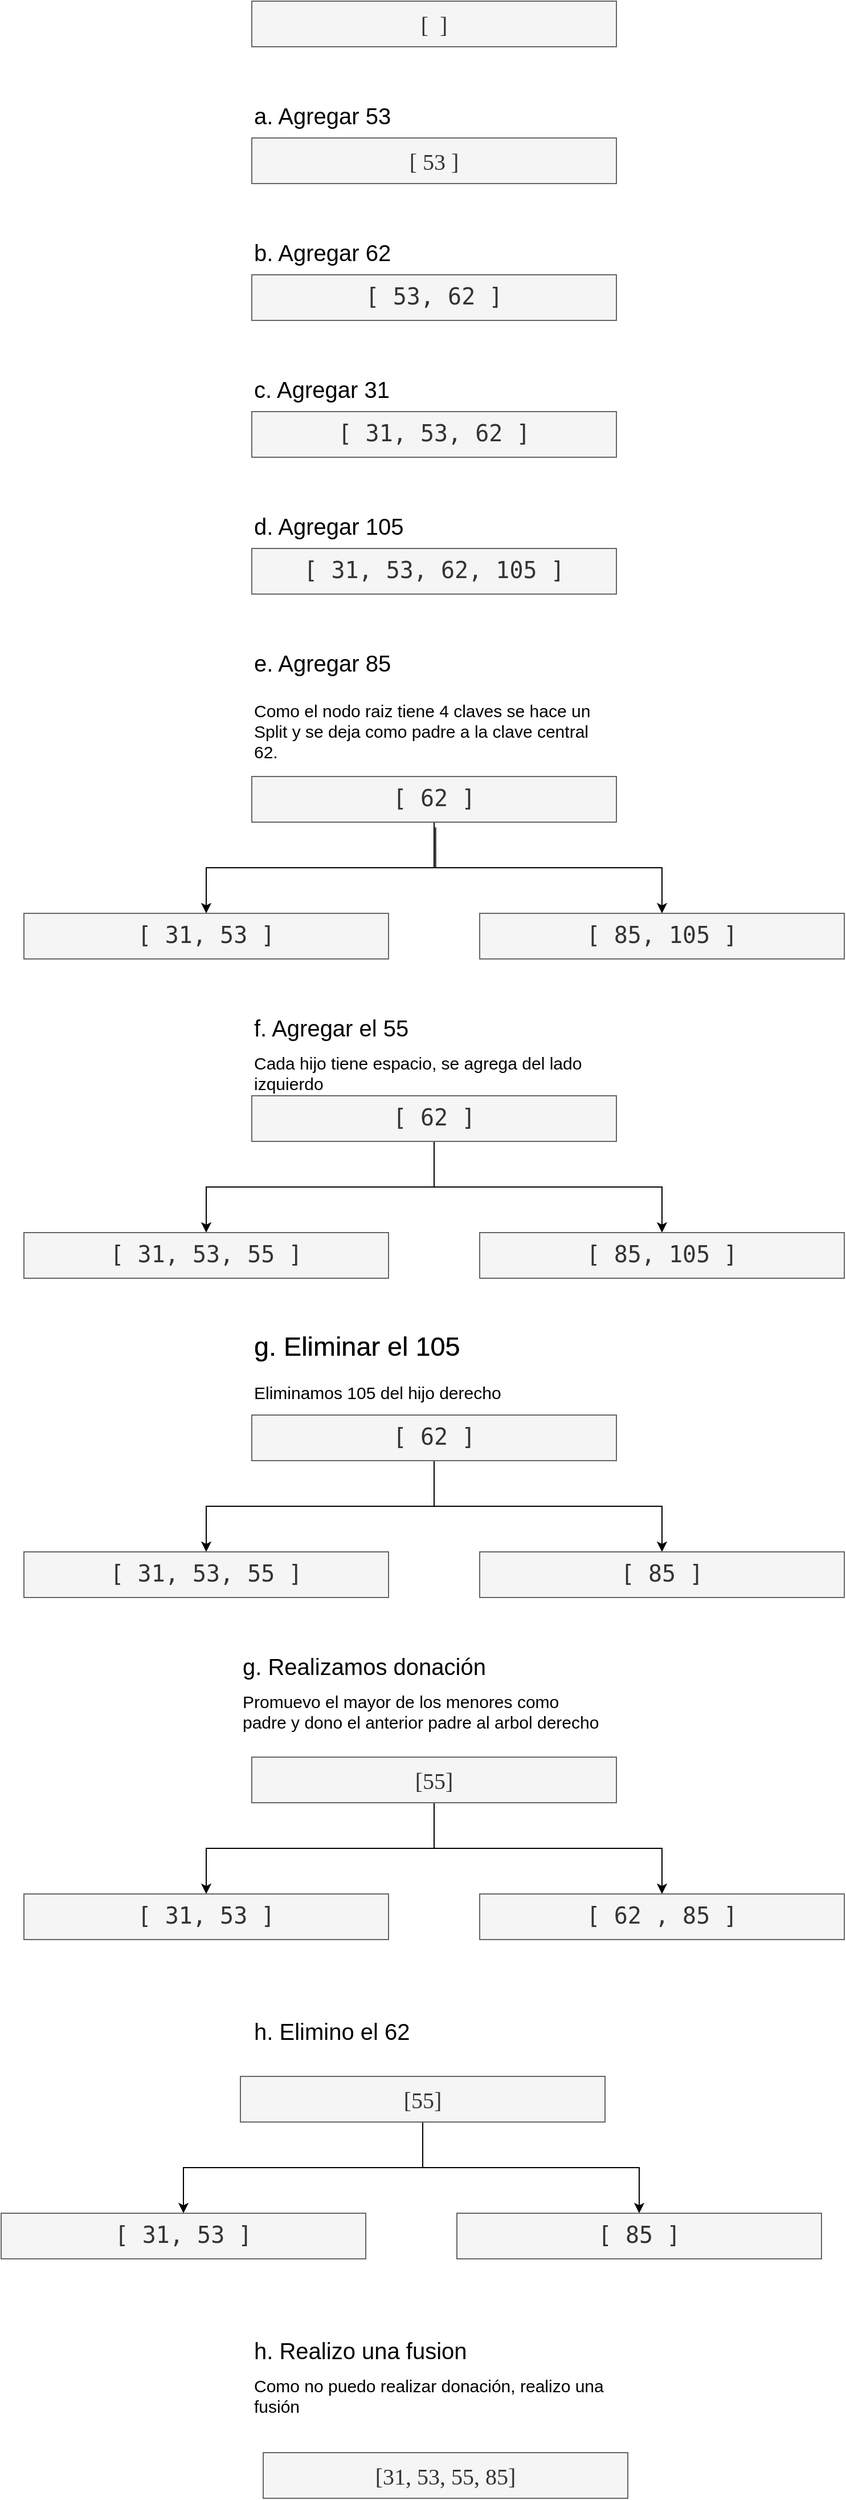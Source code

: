 <mxfile version="24.6.1" type="device">
  <diagram name="Page-1" id="Mg-w1ocDhV4yeSpSVFJD">
    <mxGraphModel dx="1674" dy="780" grid="1" gridSize="10" guides="1" tooltips="1" connect="1" arrows="1" fold="1" page="1" pageScale="1" pageWidth="1200" pageHeight="1920" math="0" shadow="0">
      <root>
        <mxCell id="0" />
        <mxCell id="1" parent="0" />
        <mxCell id="c5_7h0qf2dceUBtzriQi-1" value="[ 53 ]" style="text;html=1;align=center;verticalAlign=middle;whiteSpace=wrap;rounded=0;fillColor=#f5f5f5;fontColor=#333333;strokeColor=#666666;fontFamily=Lucida Console;horizontal=1;fontSize=20;" parent="1" vertex="1">
          <mxGeometry x="280" y="160" width="320" height="40" as="geometry" />
        </mxCell>
        <mxCell id="c5_7h0qf2dceUBtzriQi-3" value="&lt;pre&gt;&lt;div class=&quot;dark bg-gray-950 rounded-md border-[0.5px] border-token-border-medium&quot;&gt;&lt;div dir=&quot;ltr&quot; class=&quot;overflow-y-auto p-4&quot;&gt;&lt;code class=&quot;!whitespace-pre hljs language-css&quot;&gt;&lt;span class=&quot;hljs-selector-attr&quot;&gt;[ 53, 62 ]&lt;/span&gt;&lt;br/&gt;&lt;/code&gt;&lt;/div&gt;&lt;/div&gt;&lt;/pre&gt;&lt;h3&gt;&lt;/h3&gt;" style="text;html=1;align=center;verticalAlign=middle;whiteSpace=wrap;rounded=0;fillColor=#f5f5f5;fontColor=#333333;strokeColor=#666666;fontFamily=Lucida Console;horizontal=1;fontSize=20;" parent="1" vertex="1">
          <mxGeometry x="280" y="280" width="320" height="40" as="geometry" />
        </mxCell>
        <mxCell id="c5_7h0qf2dceUBtzriQi-5" value="&lt;pre&gt;&lt;div class=&quot;dark bg-gray-950 rounded-md border-[0.5px] border-token-border-medium&quot;&gt;&lt;div dir=&quot;ltr&quot; class=&quot;overflow-y-auto p-4&quot;&gt;&lt;code class=&quot;!whitespace-pre hljs language-css&quot;&gt;&lt;span class=&quot;hljs-selector-attr&quot;&gt;[ 31, 53, 62 ]&lt;/span&gt;&lt;br&gt;&lt;/code&gt;&lt;/div&gt;&lt;/div&gt;&lt;/pre&gt;&lt;h3&gt;&lt;/h3&gt;" style="text;html=1;align=center;verticalAlign=middle;whiteSpace=wrap;rounded=0;fillColor=#f5f5f5;fontColor=#333333;strokeColor=#666666;fontFamily=Lucida Console;horizontal=1;fontSize=20;" parent="1" vertex="1">
          <mxGeometry x="280" y="400" width="320" height="40" as="geometry" />
        </mxCell>
        <mxCell id="c5_7h0qf2dceUBtzriQi-6" value="&lt;pre&gt;&lt;div class=&quot;dark bg-gray-950 rounded-md border-[0.5px] border-token-border-medium&quot;&gt;&lt;div dir=&quot;ltr&quot; class=&quot;overflow-y-auto p-4&quot;&gt;&lt;code class=&quot;!whitespace-pre hljs language-css&quot;&gt;&lt;pre&gt;&lt;div class=&quot;dark bg-gray-950 rounded-md border-[0.5px] border-token-border-medium&quot;&gt;&lt;div dir=&quot;ltr&quot; class=&quot;overflow-y-auto p-4&quot;&gt;&lt;code class=&quot;!whitespace-pre hljs language-css&quot;&gt;&lt;span class=&quot;hljs-selector-attr&quot;&gt;[ 31, 53, 62, 105 ]&lt;/span&gt;&lt;br/&gt;&lt;/code&gt;&lt;/div&gt;&lt;/div&gt;&lt;/pre&gt;&lt;h3&gt;&lt;/h3&gt;&lt;/code&gt;&lt;/div&gt;&lt;/div&gt;&lt;/pre&gt;&lt;h3&gt;&lt;/h3&gt;" style="text;html=1;align=center;verticalAlign=middle;whiteSpace=wrap;rounded=0;fillColor=#f5f5f5;fontColor=#333333;strokeColor=#666666;fontFamily=Lucida Console;horizontal=1;fontSize=20;" parent="1" vertex="1">
          <mxGeometry x="280" y="520" width="320" height="40" as="geometry" />
        </mxCell>
        <mxCell id="c5_7h0qf2dceUBtzriQi-10" style="edgeStyle=orthogonalEdgeStyle;rounded=0;orthogonalLoop=1;jettySize=auto;html=1;exitX=0.504;exitY=1.115;exitDx=0;exitDy=0;entryX=0.5;entryY=0;entryDx=0;entryDy=0;exitPerimeter=0;" parent="1" source="c5_7h0qf2dceUBtzriQi-7" target="c5_7h0qf2dceUBtzriQi-8" edge="1">
          <mxGeometry relative="1" as="geometry">
            <mxPoint x="440.0" y="760" as="sourcePoint" />
          </mxGeometry>
        </mxCell>
        <mxCell id="c5_7h0qf2dceUBtzriQi-11" style="edgeStyle=orthogonalEdgeStyle;rounded=0;orthogonalLoop=1;jettySize=auto;html=1;exitX=0.5;exitY=1;exitDx=0;exitDy=0;entryX=0.5;entryY=0;entryDx=0;entryDy=0;" parent="1" source="c5_7h0qf2dceUBtzriQi-7" target="c5_7h0qf2dceUBtzriQi-9" edge="1">
          <mxGeometry relative="1" as="geometry">
            <mxPoint x="440.0" y="760" as="sourcePoint" />
          </mxGeometry>
        </mxCell>
        <mxCell id="c5_7h0qf2dceUBtzriQi-7" value="&lt;pre&gt;&lt;div class=&quot;dark bg-gray-950 rounded-md border-[0.5px] border-token-border-medium&quot;&gt;&lt;div dir=&quot;ltr&quot; class=&quot;overflow-y-auto p-4&quot;&gt;&lt;code class=&quot;!whitespace-pre hljs language-css&quot;&gt;&lt;pre&gt;&lt;div class=&quot;dark bg-gray-950 rounded-md border-[0.5px] border-token-border-medium&quot;&gt;&lt;div dir=&quot;ltr&quot; class=&quot;overflow-y-auto p-4&quot;&gt;&lt;code class=&quot;!whitespace-pre hljs language-css&quot;&gt;&lt;span class=&quot;hljs-selector-attr&quot;&gt;[ 62 ]&lt;/span&gt;&lt;br&gt;&lt;/code&gt;&lt;/div&gt;&lt;/div&gt;&lt;/pre&gt;&lt;h3&gt;&lt;/h3&gt;&lt;/code&gt;&lt;/div&gt;&lt;/div&gt;&lt;/pre&gt;&lt;h3&gt;&lt;/h3&gt;" style="text;html=1;align=center;verticalAlign=middle;whiteSpace=wrap;rounded=0;fillColor=#f5f5f5;fontColor=#333333;strokeColor=#666666;fontFamily=Lucida Console;horizontal=1;fontSize=20;" parent="1" vertex="1">
          <mxGeometry x="280" y="720" width="320" height="40" as="geometry" />
        </mxCell>
        <mxCell id="c5_7h0qf2dceUBtzriQi-8" value="&lt;pre&gt;&lt;div class=&quot;dark bg-gray-950 rounded-md border-[0.5px] border-token-border-medium&quot;&gt;&lt;div dir=&quot;ltr&quot; class=&quot;overflow-y-auto p-4&quot;&gt;&lt;code class=&quot;!whitespace-pre hljs language-css&quot;&gt;&lt;pre&gt;&lt;div class=&quot;dark bg-gray-950 rounded-md border-[0.5px] border-token-border-medium&quot;&gt;&lt;div dir=&quot;ltr&quot; class=&quot;overflow-y-auto p-4&quot;&gt;&lt;code class=&quot;!whitespace-pre hljs language-css&quot;&gt;&lt;span class=&quot;hljs-selector-attr&quot;&gt;[ 31, 53 ]&lt;/span&gt;&lt;br&gt;&lt;/code&gt;&lt;/div&gt;&lt;/div&gt;&lt;/pre&gt;&lt;h3&gt;&lt;/h3&gt;&lt;/code&gt;&lt;/div&gt;&lt;/div&gt;&lt;/pre&gt;&lt;h3&gt;&lt;/h3&gt;" style="text;html=1;align=center;verticalAlign=middle;whiteSpace=wrap;rounded=0;fillColor=#f5f5f5;fontColor=#333333;strokeColor=#666666;fontFamily=Lucida Console;horizontal=1;fontSize=20;" parent="1" vertex="1">
          <mxGeometry x="80" y="840" width="320" height="40" as="geometry" />
        </mxCell>
        <mxCell id="c5_7h0qf2dceUBtzriQi-9" value="&lt;pre&gt;&lt;div class=&quot;dark bg-gray-950 rounded-md border-[0.5px] border-token-border-medium&quot;&gt;&lt;div dir=&quot;ltr&quot; class=&quot;overflow-y-auto p-4&quot;&gt;&lt;code class=&quot;!whitespace-pre hljs language-css&quot;&gt;&lt;pre&gt;&lt;div class=&quot;dark bg-gray-950 rounded-md border-[0.5px] border-token-border-medium&quot;&gt;&lt;div dir=&quot;ltr&quot; class=&quot;overflow-y-auto p-4&quot;&gt;&lt;code class=&quot;!whitespace-pre hljs language-css&quot;&gt;&lt;span class=&quot;hljs-selector-attr&quot;&gt;[ 85, 105 ]&lt;/span&gt;&lt;br&gt;&lt;/code&gt;&lt;/div&gt;&lt;/div&gt;&lt;/pre&gt;&lt;h3&gt;&lt;/h3&gt;&lt;/code&gt;&lt;/div&gt;&lt;/div&gt;&lt;/pre&gt;&lt;h3&gt;&lt;/h3&gt;" style="text;html=1;align=center;verticalAlign=middle;whiteSpace=wrap;rounded=0;fillColor=#f5f5f5;fontColor=#333333;strokeColor=#666666;fontFamily=Lucida Console;horizontal=1;fontSize=20;" parent="1" vertex="1">
          <mxGeometry x="480" y="840" width="320" height="40" as="geometry" />
        </mxCell>
        <mxCell id="c5_7h0qf2dceUBtzriQi-13" style="edgeStyle=orthogonalEdgeStyle;rounded=0;orthogonalLoop=1;jettySize=auto;html=1;exitX=0.5;exitY=1;exitDx=0;exitDy=0;entryX=0.5;entryY=0;entryDx=0;entryDy=0;" parent="1" source="c5_7h0qf2dceUBtzriQi-15" target="c5_7h0qf2dceUBtzriQi-16" edge="1">
          <mxGeometry relative="1" as="geometry" />
        </mxCell>
        <mxCell id="c5_7h0qf2dceUBtzriQi-14" style="edgeStyle=orthogonalEdgeStyle;rounded=0;orthogonalLoop=1;jettySize=auto;html=1;exitX=0.5;exitY=1;exitDx=0;exitDy=0;entryX=0.5;entryY=0;entryDx=0;entryDy=0;" parent="1" source="c5_7h0qf2dceUBtzriQi-15" target="c5_7h0qf2dceUBtzriQi-17" edge="1">
          <mxGeometry relative="1" as="geometry" />
        </mxCell>
        <mxCell id="c5_7h0qf2dceUBtzriQi-15" value="&lt;pre&gt;&lt;div class=&quot;dark bg-gray-950 rounded-md border-[0.5px] border-token-border-medium&quot;&gt;&lt;div dir=&quot;ltr&quot; class=&quot;overflow-y-auto p-4&quot;&gt;&lt;code class=&quot;!whitespace-pre hljs language-css&quot;&gt;&lt;pre&gt;&lt;div class=&quot;dark bg-gray-950 rounded-md border-[0.5px] border-token-border-medium&quot;&gt;&lt;div dir=&quot;ltr&quot; class=&quot;overflow-y-auto p-4&quot;&gt;&lt;code class=&quot;!whitespace-pre hljs language-css&quot;&gt;&lt;span class=&quot;hljs-selector-attr&quot;&gt;[ 62 ]&lt;/span&gt;&lt;br&gt;&lt;/code&gt;&lt;/div&gt;&lt;/div&gt;&lt;/pre&gt;&lt;h3&gt;&lt;/h3&gt;&lt;/code&gt;&lt;/div&gt;&lt;/div&gt;&lt;/pre&gt;&lt;h3&gt;&lt;/h3&gt;" style="text;html=1;align=center;verticalAlign=middle;whiteSpace=wrap;rounded=0;fillColor=#f5f5f5;fontColor=#333333;strokeColor=#666666;fontFamily=Lucida Console;horizontal=1;fontSize=20;" parent="1" vertex="1">
          <mxGeometry x="280" y="1000" width="320" height="40" as="geometry" />
        </mxCell>
        <mxCell id="c5_7h0qf2dceUBtzriQi-16" value="&lt;pre&gt;&lt;div class=&quot;dark bg-gray-950 rounded-md border-[0.5px] border-token-border-medium&quot;&gt;&lt;div dir=&quot;ltr&quot; class=&quot;overflow-y-auto p-4&quot;&gt;&lt;code class=&quot;!whitespace-pre hljs language-css&quot;&gt;&lt;pre&gt;&lt;div class=&quot;dark bg-gray-950 rounded-md border-[0.5px] border-token-border-medium&quot;&gt;&lt;div dir=&quot;ltr&quot; class=&quot;overflow-y-auto p-4&quot;&gt;&lt;code class=&quot;!whitespace-pre hljs language-css&quot;&gt;&lt;span class=&quot;hljs-selector-attr&quot;&gt;[ 31, 53, 55 ]&lt;/span&gt;&lt;br&gt;&lt;/code&gt;&lt;/div&gt;&lt;/div&gt;&lt;/pre&gt;&lt;h3&gt;&lt;/h3&gt;&lt;/code&gt;&lt;/div&gt;&lt;/div&gt;&lt;/pre&gt;&lt;h3&gt;&lt;/h3&gt;" style="text;html=1;align=center;verticalAlign=middle;whiteSpace=wrap;rounded=0;fillColor=#f5f5f5;fontColor=#333333;strokeColor=#666666;fontFamily=Lucida Console;horizontal=1;fontSize=20;" parent="1" vertex="1">
          <mxGeometry x="80" y="1120" width="320" height="40" as="geometry" />
        </mxCell>
        <mxCell id="c5_7h0qf2dceUBtzriQi-17" value="&lt;pre&gt;&lt;div class=&quot;dark bg-gray-950 rounded-md border-[0.5px] border-token-border-medium&quot;&gt;&lt;div dir=&quot;ltr&quot; class=&quot;overflow-y-auto p-4&quot;&gt;&lt;code class=&quot;!whitespace-pre hljs language-css&quot;&gt;&lt;pre&gt;&lt;div class=&quot;dark bg-gray-950 rounded-md border-[0.5px] border-token-border-medium&quot;&gt;&lt;div dir=&quot;ltr&quot; class=&quot;overflow-y-auto p-4&quot;&gt;&lt;code class=&quot;!whitespace-pre hljs language-css&quot;&gt;&lt;span class=&quot;hljs-selector-attr&quot;&gt;[ 85, 105 ]&lt;/span&gt;&lt;br&gt;&lt;/code&gt;&lt;/div&gt;&lt;/div&gt;&lt;/pre&gt;&lt;h3&gt;&lt;/h3&gt;&lt;/code&gt;&lt;/div&gt;&lt;/div&gt;&lt;/pre&gt;&lt;h3&gt;&lt;/h3&gt;" style="text;html=1;align=center;verticalAlign=middle;whiteSpace=wrap;rounded=0;fillColor=#f5f5f5;fontColor=#333333;strokeColor=#666666;fontFamily=Lucida Console;horizontal=1;fontSize=20;" parent="1" vertex="1">
          <mxGeometry x="480" y="1120" width="320" height="40" as="geometry" />
        </mxCell>
        <mxCell id="c5_7h0qf2dceUBtzriQi-18" style="edgeStyle=orthogonalEdgeStyle;rounded=0;orthogonalLoop=1;jettySize=auto;html=1;exitX=0.5;exitY=1.115;exitDx=0;exitDy=0;entryX=0.5;entryY=0;entryDx=0;entryDy=0;exitPerimeter=0;" parent="1" source="c5_7h0qf2dceUBtzriQi-20" target="c5_7h0qf2dceUBtzriQi-21" edge="1">
          <mxGeometry relative="1" as="geometry">
            <mxPoint x="440.0" y="1350" as="sourcePoint" />
          </mxGeometry>
        </mxCell>
        <mxCell id="c5_7h0qf2dceUBtzriQi-19" style="edgeStyle=orthogonalEdgeStyle;rounded=0;orthogonalLoop=1;jettySize=auto;html=1;exitX=0.5;exitY=1;exitDx=0;exitDy=0;entryX=0.5;entryY=0;entryDx=0;entryDy=0;" parent="1" source="c5_7h0qf2dceUBtzriQi-20" target="c5_7h0qf2dceUBtzriQi-22" edge="1">
          <mxGeometry relative="1" as="geometry">
            <mxPoint x="440.0" y="1350" as="sourcePoint" />
          </mxGeometry>
        </mxCell>
        <mxCell id="c5_7h0qf2dceUBtzriQi-20" value="&lt;pre&gt;&lt;div class=&quot;dark bg-gray-950 rounded-md border-[0.5px] border-token-border-medium&quot;&gt;&lt;div dir=&quot;ltr&quot; class=&quot;overflow-y-auto p-4&quot;&gt;&lt;code class=&quot;!whitespace-pre hljs language-css&quot;&gt;&lt;pre&gt;&lt;div class=&quot;dark bg-gray-950 rounded-md border-[0.5px] border-token-border-medium&quot;&gt;&lt;div dir=&quot;ltr&quot; class=&quot;overflow-y-auto p-4&quot;&gt;&lt;code class=&quot;!whitespace-pre hljs language-css&quot;&gt;&lt;span class=&quot;hljs-selector-attr&quot;&gt;[ 62 ]&lt;/span&gt;&lt;br&gt;&lt;/code&gt;&lt;/div&gt;&lt;/div&gt;&lt;/pre&gt;&lt;h3&gt;&lt;/h3&gt;&lt;/code&gt;&lt;/div&gt;&lt;/div&gt;&lt;/pre&gt;&lt;h3&gt;&lt;/h3&gt;" style="text;html=1;align=center;verticalAlign=middle;whiteSpace=wrap;rounded=0;fillColor=#f5f5f5;fontColor=#333333;strokeColor=#666666;fontFamily=Lucida Console;horizontal=1;fontSize=20;" parent="1" vertex="1">
          <mxGeometry x="280" y="1280" width="320" height="40" as="geometry" />
        </mxCell>
        <mxCell id="c5_7h0qf2dceUBtzriQi-21" value="&lt;pre&gt;&lt;div class=&quot;dark bg-gray-950 rounded-md border-[0.5px] border-token-border-medium&quot;&gt;&lt;div dir=&quot;ltr&quot; class=&quot;overflow-y-auto p-4&quot;&gt;&lt;code class=&quot;!whitespace-pre hljs language-css&quot;&gt;&lt;pre&gt;&lt;div class=&quot;dark bg-gray-950 rounded-md border-[0.5px] border-token-border-medium&quot;&gt;&lt;div dir=&quot;ltr&quot; class=&quot;overflow-y-auto p-4&quot;&gt;&lt;code class=&quot;!whitespace-pre hljs language-css&quot;&gt;&lt;span class=&quot;hljs-selector-attr&quot;&gt;[ 31, 53, 55 ]&lt;/span&gt;&lt;br&gt;&lt;/code&gt;&lt;/div&gt;&lt;/div&gt;&lt;/pre&gt;&lt;h3&gt;&lt;/h3&gt;&lt;/code&gt;&lt;/div&gt;&lt;/div&gt;&lt;/pre&gt;&lt;h3&gt;&lt;/h3&gt;" style="text;html=1;align=center;verticalAlign=middle;whiteSpace=wrap;rounded=0;fillColor=#f5f5f5;fontColor=#333333;strokeColor=#666666;fontFamily=Lucida Console;horizontal=1;fontSize=20;" parent="1" vertex="1">
          <mxGeometry x="80" y="1400" width="320" height="40" as="geometry" />
        </mxCell>
        <mxCell id="c5_7h0qf2dceUBtzriQi-22" value="&lt;pre&gt;&lt;div class=&quot;dark bg-gray-950 rounded-md border-[0.5px] border-token-border-medium&quot;&gt;&lt;div dir=&quot;ltr&quot; class=&quot;overflow-y-auto p-4&quot;&gt;&lt;code class=&quot;!whitespace-pre hljs language-css&quot;&gt;&lt;pre&gt;&lt;div class=&quot;dark bg-gray-950 rounded-md border-[0.5px] border-token-border-medium&quot;&gt;&lt;div dir=&quot;ltr&quot; class=&quot;overflow-y-auto p-4&quot;&gt;&lt;code class=&quot;!whitespace-pre hljs language-css&quot;&gt;&lt;span class=&quot;hljs-selector-attr&quot;&gt;[ 85 ]&lt;/span&gt;&lt;br&gt;&lt;/code&gt;&lt;/div&gt;&lt;/div&gt;&lt;/pre&gt;&lt;h3&gt;&lt;/h3&gt;&lt;/code&gt;&lt;/div&gt;&lt;/div&gt;&lt;/pre&gt;&lt;h3&gt;&lt;/h3&gt;" style="text;html=1;align=center;verticalAlign=middle;whiteSpace=wrap;rounded=0;fillColor=#f5f5f5;fontColor=#333333;strokeColor=#666666;fontFamily=Lucida Console;horizontal=1;fontSize=20;" parent="1" vertex="1">
          <mxGeometry x="480" y="1400" width="320" height="40" as="geometry" />
        </mxCell>
        <mxCell id="c5_7h0qf2dceUBtzriQi-33" value="[&amp;nbsp; ]" style="text;html=1;align=center;verticalAlign=middle;whiteSpace=wrap;rounded=0;fillColor=#f5f5f5;fontColor=#333333;strokeColor=#666666;fontFamily=Lucida Console;horizontal=1;fontSize=20;" parent="1" vertex="1">
          <mxGeometry x="280" y="40" width="320" height="40" as="geometry" />
        </mxCell>
        <mxCell id="c5_7h0qf2dceUBtzriQi-34" value="&lt;div style=&quot;&quot;&gt;&lt;span style=&quot;background-color: initial;&quot;&gt;a. Agregar 53&lt;/span&gt;&lt;/div&gt;" style="text;html=1;align=left;verticalAlign=middle;whiteSpace=wrap;rounded=0;fontSize=20;" parent="1" vertex="1">
          <mxGeometry x="280" y="120" width="320" height="40" as="geometry" />
        </mxCell>
        <mxCell id="c5_7h0qf2dceUBtzriQi-35" value="&lt;div style=&quot;&quot;&gt;&lt;span style=&quot;background-color: initial;&quot;&gt;b. Agregar 62&lt;/span&gt;&lt;/div&gt;" style="text;html=1;align=left;verticalAlign=middle;whiteSpace=wrap;rounded=0;fontSize=20;" parent="1" vertex="1">
          <mxGeometry x="280" y="240" width="320" height="40" as="geometry" />
        </mxCell>
        <mxCell id="c5_7h0qf2dceUBtzriQi-36" value="&lt;div style=&quot;&quot;&gt;&lt;span style=&quot;background-color: initial;&quot;&gt;c. Agregar 31&lt;/span&gt;&lt;/div&gt;" style="text;html=1;align=left;verticalAlign=middle;whiteSpace=wrap;rounded=0;fontSize=20;" parent="1" vertex="1">
          <mxGeometry x="280" y="360" width="320" height="40" as="geometry" />
        </mxCell>
        <mxCell id="c5_7h0qf2dceUBtzriQi-37" value="&lt;div style=&quot;&quot;&gt;&lt;span style=&quot;background-color: initial;&quot;&gt;d. Agregar 105&lt;/span&gt;&lt;/div&gt;" style="text;html=1;align=left;verticalAlign=middle;whiteSpace=wrap;rounded=0;fontSize=20;" parent="1" vertex="1">
          <mxGeometry x="280" y="480" width="320" height="40" as="geometry" />
        </mxCell>
        <mxCell id="c5_7h0qf2dceUBtzriQi-38" value="&lt;div style=&quot;&quot;&gt;&lt;span style=&quot;background-color: initial;&quot;&gt;e. Agregar 85&lt;/span&gt;&lt;/div&gt;" style="text;html=1;align=left;verticalAlign=middle;whiteSpace=wrap;rounded=0;fontSize=20;" parent="1" vertex="1">
          <mxGeometry x="280" y="600" width="320" height="40" as="geometry" />
        </mxCell>
        <mxCell id="c5_7h0qf2dceUBtzriQi-39" value="&lt;div style=&quot;font-size: 15px;&quot;&gt;&lt;span style=&quot;background-color: initial; font-size: 15px;&quot;&gt;Como el nodo raiz tiene 4 claves se hace un Split y se deja como padre a la clave central 62.&lt;/span&gt;&lt;/div&gt;" style="text;html=1;align=left;verticalAlign=middle;whiteSpace=wrap;rounded=0;fontSize=15;horizontal=1;" parent="1" vertex="1">
          <mxGeometry x="280" y="640" width="320" height="80" as="geometry" />
        </mxCell>
        <mxCell id="c5_7h0qf2dceUBtzriQi-40" value="&lt;div style=&quot;&quot;&gt;f. Agregar el 55&lt;br&gt;&lt;/div&gt;" style="text;html=1;align=left;verticalAlign=middle;whiteSpace=wrap;rounded=0;fontSize=20;" parent="1" vertex="1">
          <mxGeometry x="280" y="920" width="320" height="40" as="geometry" />
        </mxCell>
        <mxCell id="c5_7h0qf2dceUBtzriQi-41" value="&lt;div style=&quot;&quot;&gt;&lt;h3&gt;&lt;p&gt;&lt;/p&gt;&lt;/h3&gt;&lt;h3&gt;&lt;span style=&quot;font-weight: normal;&quot;&gt;g. Eliminar el 105&lt;/span&gt;&lt;/h3&gt;&lt;p&gt;&lt;/p&gt;&lt;/div&gt;" style="text;html=1;align=left;verticalAlign=middle;whiteSpace=wrap;rounded=0;fontSize=20;fontStyle=0" parent="1" vertex="1">
          <mxGeometry x="280" y="1200" width="320" height="40" as="geometry" />
        </mxCell>
        <mxCell id="c5_7h0qf2dceUBtzriQi-42" value="&lt;div style=&quot;font-size: 15px;&quot;&gt;&lt;span style=&quot;background-color: initial; font-size: 15px;&quot;&gt;Cada hijo tiene espacio, se agrega del lado izquierdo&lt;/span&gt;&lt;/div&gt;" style="text;html=1;align=left;verticalAlign=middle;whiteSpace=wrap;rounded=0;fontSize=15;horizontal=1;" parent="1" vertex="1">
          <mxGeometry x="280" y="960" width="320" height="40" as="geometry" />
        </mxCell>
        <mxCell id="c5_7h0qf2dceUBtzriQi-43" value="&lt;div style=&quot;font-size: 15px;&quot;&gt;&lt;span style=&quot;background-color: initial; font-size: 15px;&quot;&gt;Eliminamos 105 del hijo derecho&lt;/span&gt;&lt;/div&gt;" style="text;html=1;align=left;verticalAlign=middle;whiteSpace=wrap;rounded=0;fontSize=15;horizontal=1;" parent="1" vertex="1">
          <mxGeometry x="280" y="1240" width="320" height="40" as="geometry" />
        </mxCell>
        <mxCell id="Ks3nwZxxMBVziVu1xxpv-1" style="edgeStyle=orthogonalEdgeStyle;rounded=0;orthogonalLoop=1;jettySize=auto;html=1;exitX=0.5;exitY=1.115;exitDx=0;exitDy=0;entryX=0.5;entryY=0;entryDx=0;entryDy=0;exitPerimeter=0;" edge="1" parent="1" source="Ks3nwZxxMBVziVu1xxpv-3" target="Ks3nwZxxMBVziVu1xxpv-4">
          <mxGeometry relative="1" as="geometry">
            <mxPoint x="440.0" y="1650" as="sourcePoint" />
          </mxGeometry>
        </mxCell>
        <mxCell id="Ks3nwZxxMBVziVu1xxpv-2" style="edgeStyle=orthogonalEdgeStyle;rounded=0;orthogonalLoop=1;jettySize=auto;html=1;exitX=0.5;exitY=1;exitDx=0;exitDy=0;entryX=0.5;entryY=0;entryDx=0;entryDy=0;" edge="1" parent="1" source="Ks3nwZxxMBVziVu1xxpv-3" target="Ks3nwZxxMBVziVu1xxpv-5">
          <mxGeometry relative="1" as="geometry">
            <mxPoint x="440.0" y="1650" as="sourcePoint" />
          </mxGeometry>
        </mxCell>
        <mxCell id="Ks3nwZxxMBVziVu1xxpv-3" value="&lt;font style=&quot;vertical-align: inherit;&quot;&gt;&lt;font style=&quot;vertical-align: inherit;&quot;&gt;&lt;font style=&quot;vertical-align: inherit;&quot;&gt;&lt;font style=&quot;vertical-align: inherit;&quot;&gt;[55]&lt;/font&gt;&lt;/font&gt;&lt;/font&gt;&lt;/font&gt;" style="text;html=1;align=center;verticalAlign=middle;whiteSpace=wrap;rounded=0;fillColor=#f5f5f5;fontColor=#333333;strokeColor=#666666;fontFamily=Lucida Console;horizontal=1;fontSize=20;" vertex="1" parent="1">
          <mxGeometry x="280" y="1580" width="320" height="40" as="geometry" />
        </mxCell>
        <mxCell id="Ks3nwZxxMBVziVu1xxpv-4" value="&lt;pre&gt;&lt;div class=&quot;dark bg-gray-950 rounded-md border-[0.5px] border-token-border-medium&quot;&gt;&lt;div dir=&quot;ltr&quot; class=&quot;overflow-y-auto p-4&quot;&gt;&lt;code class=&quot;!whitespace-pre hljs language-css&quot;&gt;&lt;pre&gt;&lt;div class=&quot;dark bg-gray-950 rounded-md border-[0.5px] border-token-border-medium&quot;&gt;&lt;div dir=&quot;ltr&quot; class=&quot;overflow-y-auto p-4&quot;&gt;&lt;code class=&quot;!whitespace-pre hljs language-css&quot;&gt;&lt;span class=&quot;hljs-selector-attr&quot;&gt;[ 31, 53 ]&lt;/span&gt;&lt;br&gt;&lt;/code&gt;&lt;/div&gt;&lt;/div&gt;&lt;/pre&gt;&lt;h3&gt;&lt;/h3&gt;&lt;/code&gt;&lt;/div&gt;&lt;/div&gt;&lt;/pre&gt;&lt;h3&gt;&lt;/h3&gt;" style="text;html=1;align=center;verticalAlign=middle;whiteSpace=wrap;rounded=0;fillColor=#f5f5f5;fontColor=#333333;strokeColor=#666666;fontFamily=Lucida Console;horizontal=1;fontSize=20;" vertex="1" parent="1">
          <mxGeometry x="80" y="1700" width="320" height="40" as="geometry" />
        </mxCell>
        <mxCell id="Ks3nwZxxMBVziVu1xxpv-5" value="&lt;pre&gt;&lt;div class=&quot;dark bg-gray-950 rounded-md border-[0.5px] border-token-border-medium&quot;&gt;&lt;div dir=&quot;ltr&quot; class=&quot;overflow-y-auto p-4&quot;&gt;&lt;code class=&quot;!whitespace-pre hljs language-css&quot;&gt;&lt;pre&gt;&lt;div class=&quot;dark bg-gray-950 rounded-md border-[0.5px] border-token-border-medium&quot;&gt;&lt;div dir=&quot;ltr&quot; class=&quot;overflow-y-auto p-4&quot;&gt;&lt;code class=&quot;!whitespace-pre hljs language-css&quot;&gt;&lt;span class=&quot;hljs-selector-attr&quot;&gt;[ 62 , 85 ]&lt;/span&gt;&lt;br&gt;&lt;/code&gt;&lt;/div&gt;&lt;/div&gt;&lt;/pre&gt;&lt;h3&gt;&lt;/h3&gt;&lt;/code&gt;&lt;/div&gt;&lt;/div&gt;&lt;/pre&gt;&lt;h3&gt;&lt;/h3&gt;" style="text;html=1;align=center;verticalAlign=middle;whiteSpace=wrap;rounded=0;fillColor=#f5f5f5;fontColor=#333333;strokeColor=#666666;fontFamily=Lucida Console;horizontal=1;fontSize=20;" vertex="1" parent="1">
          <mxGeometry x="480" y="1700" width="320" height="40" as="geometry" />
        </mxCell>
        <mxCell id="Ks3nwZxxMBVziVu1xxpv-7" value="&lt;div style=&quot;&quot;&gt;&lt;h3&gt;&lt;p&gt;&lt;/p&gt;&lt;/h3&gt;&lt;h3&gt;&lt;span style=&quot;font-weight: normal;&quot;&gt;g. Eliminar el 105&lt;/span&gt;&lt;/h3&gt;&lt;p&gt;&lt;/p&gt;&lt;/div&gt;" style="text;html=1;align=left;verticalAlign=middle;whiteSpace=wrap;rounded=0;fontSize=20;fontStyle=0" vertex="1" parent="1">
          <mxGeometry x="280" y="1200" width="320" height="40" as="geometry" />
        </mxCell>
        <mxCell id="Ks3nwZxxMBVziVu1xxpv-8" value="&lt;font style=&quot;vertical-align: inherit;&quot;&gt;&lt;font style=&quot;vertical-align: inherit;&quot;&gt;g. Realizamos donación&amp;nbsp;&lt;/font&gt;&lt;/font&gt;" style="text;html=1;align=left;verticalAlign=middle;whiteSpace=wrap;rounded=0;fontSize=20;fontStyle=0" vertex="1" parent="1">
          <mxGeometry x="270" y="1480" width="320" height="40" as="geometry" />
        </mxCell>
        <mxCell id="Ks3nwZxxMBVziVu1xxpv-9" value="&lt;div style=&quot;font-size: 15px;&quot;&gt;&lt;span style=&quot;background-color: initial; font-size: 15px;&quot;&gt;&lt;font style=&quot;vertical-align: inherit;&quot;&gt;&lt;font style=&quot;vertical-align: inherit;&quot;&gt;Promuevo el mayor de los menores como padre y dono el anterior padre al arbol derecho&lt;/font&gt;&lt;/font&gt;&lt;/span&gt;&lt;/div&gt;" style="text;html=1;align=left;verticalAlign=middle;whiteSpace=wrap;rounded=0;fontSize=15;horizontal=1;" vertex="1" parent="1">
          <mxGeometry x="270" y="1520" width="320" height="40" as="geometry" />
        </mxCell>
        <mxCell id="Ks3nwZxxMBVziVu1xxpv-10" style="edgeStyle=orthogonalEdgeStyle;rounded=0;orthogonalLoop=1;jettySize=auto;html=1;exitX=0.5;exitY=1.115;exitDx=0;exitDy=0;entryX=0.5;entryY=0;entryDx=0;entryDy=0;exitPerimeter=0;" edge="1" parent="1" source="Ks3nwZxxMBVziVu1xxpv-12" target="Ks3nwZxxMBVziVu1xxpv-13">
          <mxGeometry relative="1" as="geometry">
            <mxPoint x="420.0" y="1930" as="sourcePoint" />
          </mxGeometry>
        </mxCell>
        <mxCell id="Ks3nwZxxMBVziVu1xxpv-11" style="edgeStyle=orthogonalEdgeStyle;rounded=0;orthogonalLoop=1;jettySize=auto;html=1;exitX=0.5;exitY=1;exitDx=0;exitDy=0;entryX=0.5;entryY=0;entryDx=0;entryDy=0;" edge="1" parent="1" source="Ks3nwZxxMBVziVu1xxpv-12" target="Ks3nwZxxMBVziVu1xxpv-14">
          <mxGeometry relative="1" as="geometry">
            <mxPoint x="420.0" y="1930" as="sourcePoint" />
          </mxGeometry>
        </mxCell>
        <mxCell id="Ks3nwZxxMBVziVu1xxpv-12" value="&lt;font style=&quot;vertical-align: inherit;&quot;&gt;&lt;font style=&quot;vertical-align: inherit;&quot;&gt;&lt;font style=&quot;vertical-align: inherit;&quot;&gt;&lt;font style=&quot;vertical-align: inherit;&quot;&gt;[55]&lt;/font&gt;&lt;/font&gt;&lt;/font&gt;&lt;/font&gt;" style="text;html=1;align=center;verticalAlign=middle;whiteSpace=wrap;rounded=0;fillColor=#f5f5f5;fontColor=#333333;strokeColor=#666666;fontFamily=Lucida Console;horizontal=1;fontSize=20;" vertex="1" parent="1">
          <mxGeometry x="270" y="1860" width="320" height="40" as="geometry" />
        </mxCell>
        <mxCell id="Ks3nwZxxMBVziVu1xxpv-13" value="&lt;pre&gt;&lt;div class=&quot;dark bg-gray-950 rounded-md border-[0.5px] border-token-border-medium&quot;&gt;&lt;div dir=&quot;ltr&quot; class=&quot;overflow-y-auto p-4&quot;&gt;&lt;code class=&quot;!whitespace-pre hljs language-css&quot;&gt;&lt;pre&gt;&lt;div class=&quot;dark bg-gray-950 rounded-md border-[0.5px] border-token-border-medium&quot;&gt;&lt;div dir=&quot;ltr&quot; class=&quot;overflow-y-auto p-4&quot;&gt;&lt;code class=&quot;!whitespace-pre hljs language-css&quot;&gt;&lt;span class=&quot;hljs-selector-attr&quot;&gt;[ 31, 53 ]&lt;/span&gt;&lt;br&gt;&lt;/code&gt;&lt;/div&gt;&lt;/div&gt;&lt;/pre&gt;&lt;h3&gt;&lt;/h3&gt;&lt;/code&gt;&lt;/div&gt;&lt;/div&gt;&lt;/pre&gt;&lt;h3&gt;&lt;/h3&gt;" style="text;html=1;align=center;verticalAlign=middle;whiteSpace=wrap;rounded=0;fillColor=#f5f5f5;fontColor=#333333;strokeColor=#666666;fontFamily=Lucida Console;horizontal=1;fontSize=20;" vertex="1" parent="1">
          <mxGeometry x="60" y="1980" width="320" height="40" as="geometry" />
        </mxCell>
        <mxCell id="Ks3nwZxxMBVziVu1xxpv-14" value="&lt;pre&gt;&lt;div class=&quot;dark bg-gray-950 rounded-md border-[0.5px] border-token-border-medium&quot;&gt;&lt;div dir=&quot;ltr&quot; class=&quot;overflow-y-auto p-4&quot;&gt;&lt;code class=&quot;!whitespace-pre hljs language-css&quot;&gt;&lt;pre&gt;&lt;div class=&quot;dark bg-gray-950 rounded-md border-[0.5px] border-token-border-medium&quot;&gt;&lt;div dir=&quot;ltr&quot; class=&quot;overflow-y-auto p-4&quot;&gt;&lt;code class=&quot;!whitespace-pre hljs language-css&quot;&gt;&lt;span class=&quot;hljs-selector-attr&quot;&gt;[ 85 ]&lt;/span&gt;&lt;br&gt;&lt;/code&gt;&lt;/div&gt;&lt;/div&gt;&lt;/pre&gt;&lt;h3&gt;&lt;/h3&gt;&lt;/code&gt;&lt;/div&gt;&lt;/div&gt;&lt;/pre&gt;&lt;h3&gt;&lt;/h3&gt;" style="text;html=1;align=center;verticalAlign=middle;whiteSpace=wrap;rounded=0;fillColor=#f5f5f5;fontColor=#333333;strokeColor=#666666;fontFamily=Lucida Console;horizontal=1;fontSize=20;" vertex="1" parent="1">
          <mxGeometry x="460" y="1980" width="320" height="40" as="geometry" />
        </mxCell>
        <mxCell id="Ks3nwZxxMBVziVu1xxpv-15" value="&lt;font style=&quot;vertical-align: inherit;&quot;&gt;&lt;font style=&quot;vertical-align: inherit;&quot;&gt;h. Elimino el 62&lt;/font&gt;&lt;/font&gt;" style="text;html=1;align=left;verticalAlign=middle;whiteSpace=wrap;rounded=0;fontSize=20;fontStyle=0" vertex="1" parent="1">
          <mxGeometry x="280" y="1800" width="320" height="40" as="geometry" />
        </mxCell>
        <mxCell id="Ks3nwZxxMBVziVu1xxpv-18" value="&lt;font style=&quot;vertical-align: inherit;&quot;&gt;&lt;font style=&quot;vertical-align: inherit;&quot;&gt;&lt;font style=&quot;vertical-align: inherit;&quot;&gt;&lt;font style=&quot;vertical-align: inherit;&quot;&gt;&lt;font style=&quot;vertical-align: inherit;&quot;&gt;&lt;font style=&quot;vertical-align: inherit;&quot;&gt;[31, 53, 55, 85]&lt;/font&gt;&lt;/font&gt;&lt;/font&gt;&lt;/font&gt;&lt;/font&gt;&lt;/font&gt;" style="text;html=1;align=center;verticalAlign=middle;whiteSpace=wrap;rounded=0;fillColor=#f5f5f5;fontColor=#333333;strokeColor=#666666;fontFamily=Lucida Console;horizontal=1;fontSize=20;" vertex="1" parent="1">
          <mxGeometry x="290" y="2190" width="320" height="40" as="geometry" />
        </mxCell>
        <mxCell id="Ks3nwZxxMBVziVu1xxpv-21" value="&lt;font style=&quot;vertical-align: inherit;&quot;&gt;&lt;font style=&quot;vertical-align: inherit;&quot;&gt;h. Realizo una fusion&lt;/font&gt;&lt;/font&gt;" style="text;html=1;align=left;verticalAlign=middle;whiteSpace=wrap;rounded=0;fontSize=20;fontStyle=0" vertex="1" parent="1">
          <mxGeometry x="280" y="2080" width="320" height="40" as="geometry" />
        </mxCell>
        <mxCell id="Ks3nwZxxMBVziVu1xxpv-22" value="&lt;font style=&quot;vertical-align: inherit;&quot;&gt;&lt;font style=&quot;vertical-align: inherit;&quot;&gt;Como no puedo realizar donación, realizo una fusión&amp;nbsp;&lt;/font&gt;&lt;/font&gt;" style="text;html=1;align=left;verticalAlign=middle;whiteSpace=wrap;rounded=0;fontSize=15;horizontal=1;" vertex="1" parent="1">
          <mxGeometry x="280" y="2120" width="320" height="40" as="geometry" />
        </mxCell>
      </root>
    </mxGraphModel>
  </diagram>
</mxfile>

